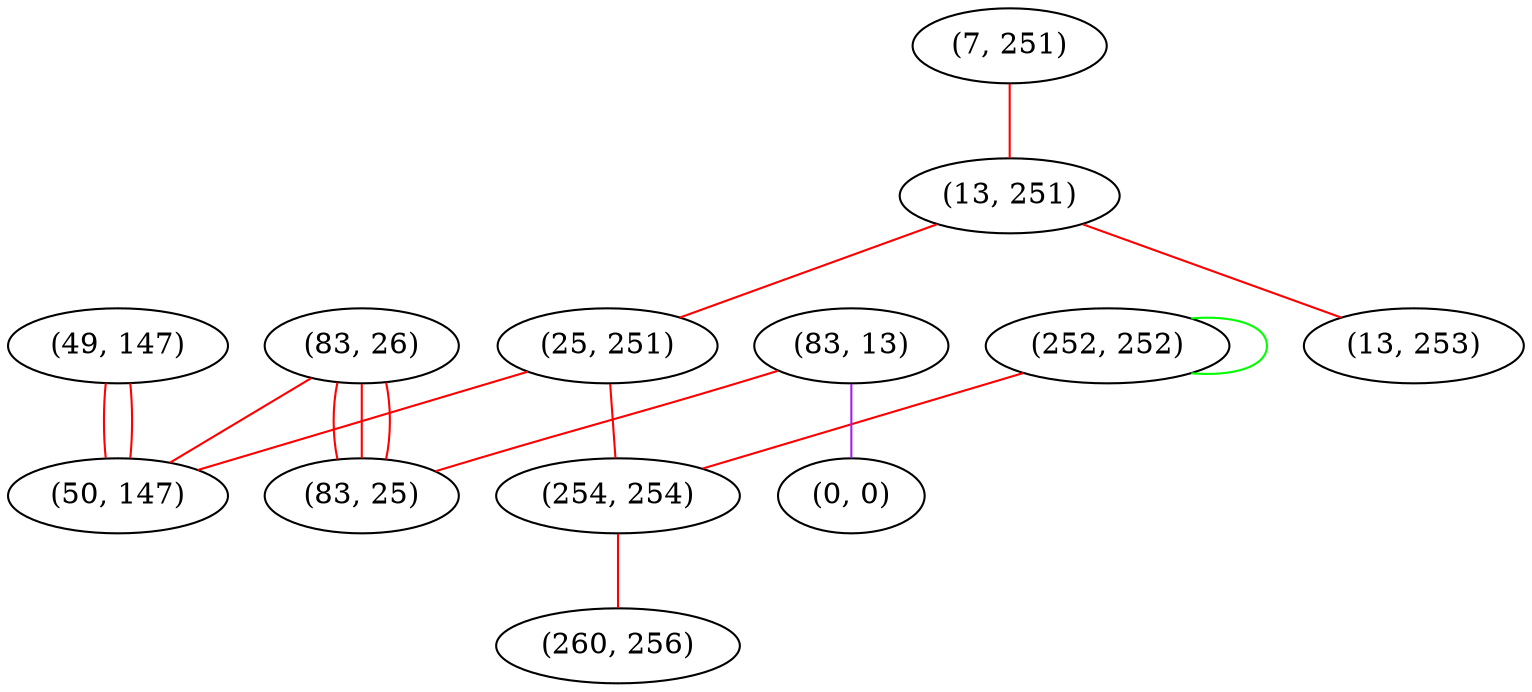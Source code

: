 graph "" {
"(49, 147)";
"(7, 251)";
"(83, 26)";
"(252, 252)";
"(83, 13)";
"(83, 25)";
"(13, 251)";
"(25, 251)";
"(50, 147)";
"(13, 253)";
"(254, 254)";
"(0, 0)";
"(260, 256)";
"(49, 147)" -- "(50, 147)"  [color=red, key=0, weight=1];
"(49, 147)" -- "(50, 147)"  [color=red, key=1, weight=1];
"(7, 251)" -- "(13, 251)"  [color=red, key=0, weight=1];
"(83, 26)" -- "(83, 25)"  [color=red, key=0, weight=1];
"(83, 26)" -- "(83, 25)"  [color=red, key=1, weight=1];
"(83, 26)" -- "(83, 25)"  [color=red, key=2, weight=1];
"(83, 26)" -- "(50, 147)"  [color=red, key=0, weight=1];
"(252, 252)" -- "(252, 252)"  [color=green, key=0, weight=2];
"(252, 252)" -- "(254, 254)"  [color=red, key=0, weight=1];
"(83, 13)" -- "(83, 25)"  [color=red, key=0, weight=1];
"(83, 13)" -- "(0, 0)"  [color=purple, key=0, weight=4];
"(13, 251)" -- "(25, 251)"  [color=red, key=0, weight=1];
"(13, 251)" -- "(13, 253)"  [color=red, key=0, weight=1];
"(25, 251)" -- "(254, 254)"  [color=red, key=0, weight=1];
"(25, 251)" -- "(50, 147)"  [color=red, key=0, weight=1];
"(254, 254)" -- "(260, 256)"  [color=red, key=0, weight=1];
}
